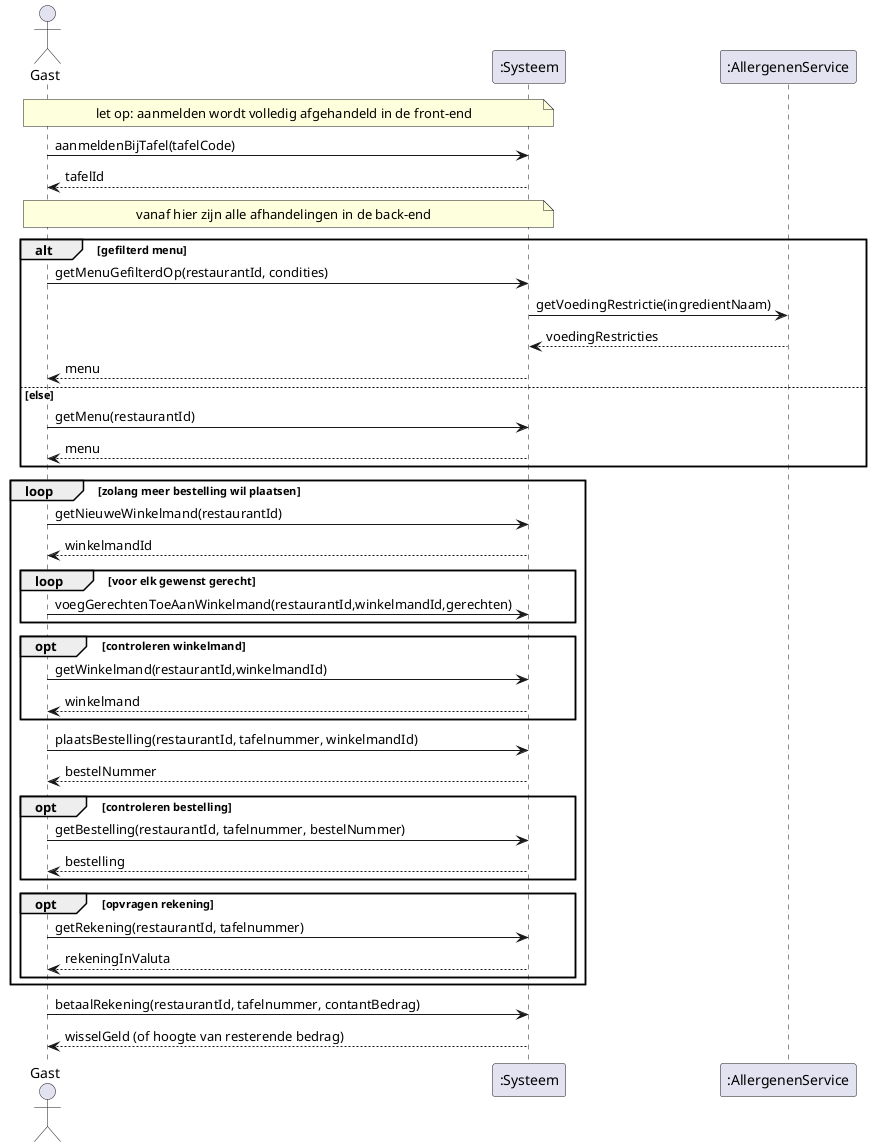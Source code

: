 @startuml

actor Gast
participant ":Systeem" as Systeem
participant ":AllergenenService" as AllergenenService

note over Gast, Systeem
    let op: aanmelden wordt volledig afgehandeld in de front-end
end note

Gast -> Systeem:aanmeldenBijTafel(tafelCode)
Gast <-- Systeem: tafelId

note over Gast, Systeem
    vanaf hier zijn alle afhandelingen in de back-end
end note

alt gefilterd menu
    Gast -> Systeem:getMenuGefilterdOp(restaurantId, condities)
    Systeem -> AllergenenService:getVoedingRestrictie(ingredientNaam)
    Systeem <-- AllergenenService: voedingRestricties
    Gast <-- Systeem: menu
else else
    Gast -> Systeem:getMenu(restaurantId)
    Gast <-- Systeem: menu
end

loop zolang meer bestelling wil plaatsen
    Gast -> Systeem:getNieuweWinkelmand(restaurantId)
    Gast <-- Systeem: winkelmandId

    loop voor elk gewenst gerecht
        Gast -> Systeem:voegGerechtenToeAanWinkelmand(restaurantId,winkelmandId,gerechten)
    end

    opt controleren winkelmand
        Gast -> Systeem:getWinkelmand(restaurantId,winkelmandId)
        Gast <-- Systeem: winkelmand
    end

    Gast -> Systeem:plaatsBestelling(restaurantId, tafelnummer, winkelmandId)
    Gast <-- Systeem: bestelNummer

    opt controleren bestelling
        Gast -> Systeem:getBestelling(restaurantId, tafelnummer, bestelNummer)
        Gast <-- Systeem: bestelling
    end

    opt opvragen rekening
        Gast -> Systeem:getRekening(restaurantId, tafelnummer)
        Gast <-- Systeem: rekeningInValuta
    end
end

Gast -> Systeem:betaalRekening(restaurantId, tafelnummer, contantBedrag)
Gast <-- Systeem: wisselGeld (of hoogte van resterende bedrag)

@enduml
